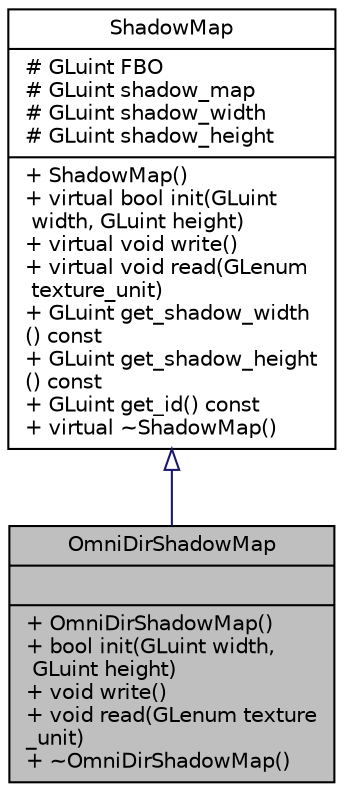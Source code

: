 digraph "OmniDirShadowMap"
{
 // INTERACTIVE_SVG=YES
 // LATEX_PDF_SIZE
  bgcolor="transparent";
  edge [fontname="Helvetica",fontsize="10",labelfontname="Helvetica",labelfontsize="10"];
  node [fontname="Helvetica",fontsize="10",shape=record];
  Node1 [label="{OmniDirShadowMap\n||+  OmniDirShadowMap()\l+ bool init(GLuint width,\l GLuint height)\l+ void write()\l+ void read(GLenum texture\l_unit)\l+  ~OmniDirShadowMap()\l}",height=0.2,width=0.4,color="black", fillcolor="grey75", style="filled", fontcolor="black",tooltip=" "];
  Node2 -> Node1 [dir="back",color="midnightblue",fontsize="10",style="solid",arrowtail="onormal",fontname="Helvetica"];
  Node2 [label="{ShadowMap\n|# GLuint FBO\l# GLuint shadow_map\l# GLuint shadow_width\l# GLuint shadow_height\l|+  ShadowMap()\l+ virtual bool init(GLuint\l width, GLuint height)\l+ virtual void write()\l+ virtual void read(GLenum\l texture_unit)\l+ GLuint get_shadow_width\l() const\l+ GLuint get_shadow_height\l() const\l+ GLuint get_id() const\l+ virtual ~ShadowMap()\l}",height=0.2,width=0.4,color="black",URL="$d8/da9/class_shadow_map.html",tooltip=" "];
}
